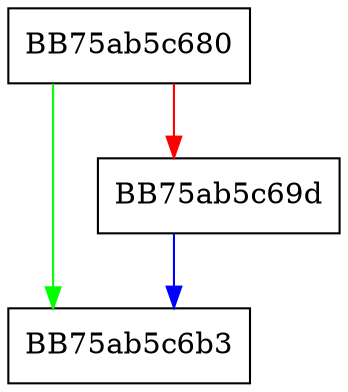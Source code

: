 digraph winCurrentTime {
  node [shape="box"];
  graph [splines=ortho];
  BB75ab5c680 -> BB75ab5c6b3 [color="green"];
  BB75ab5c680 -> BB75ab5c69d [color="red"];
  BB75ab5c69d -> BB75ab5c6b3 [color="blue"];
}